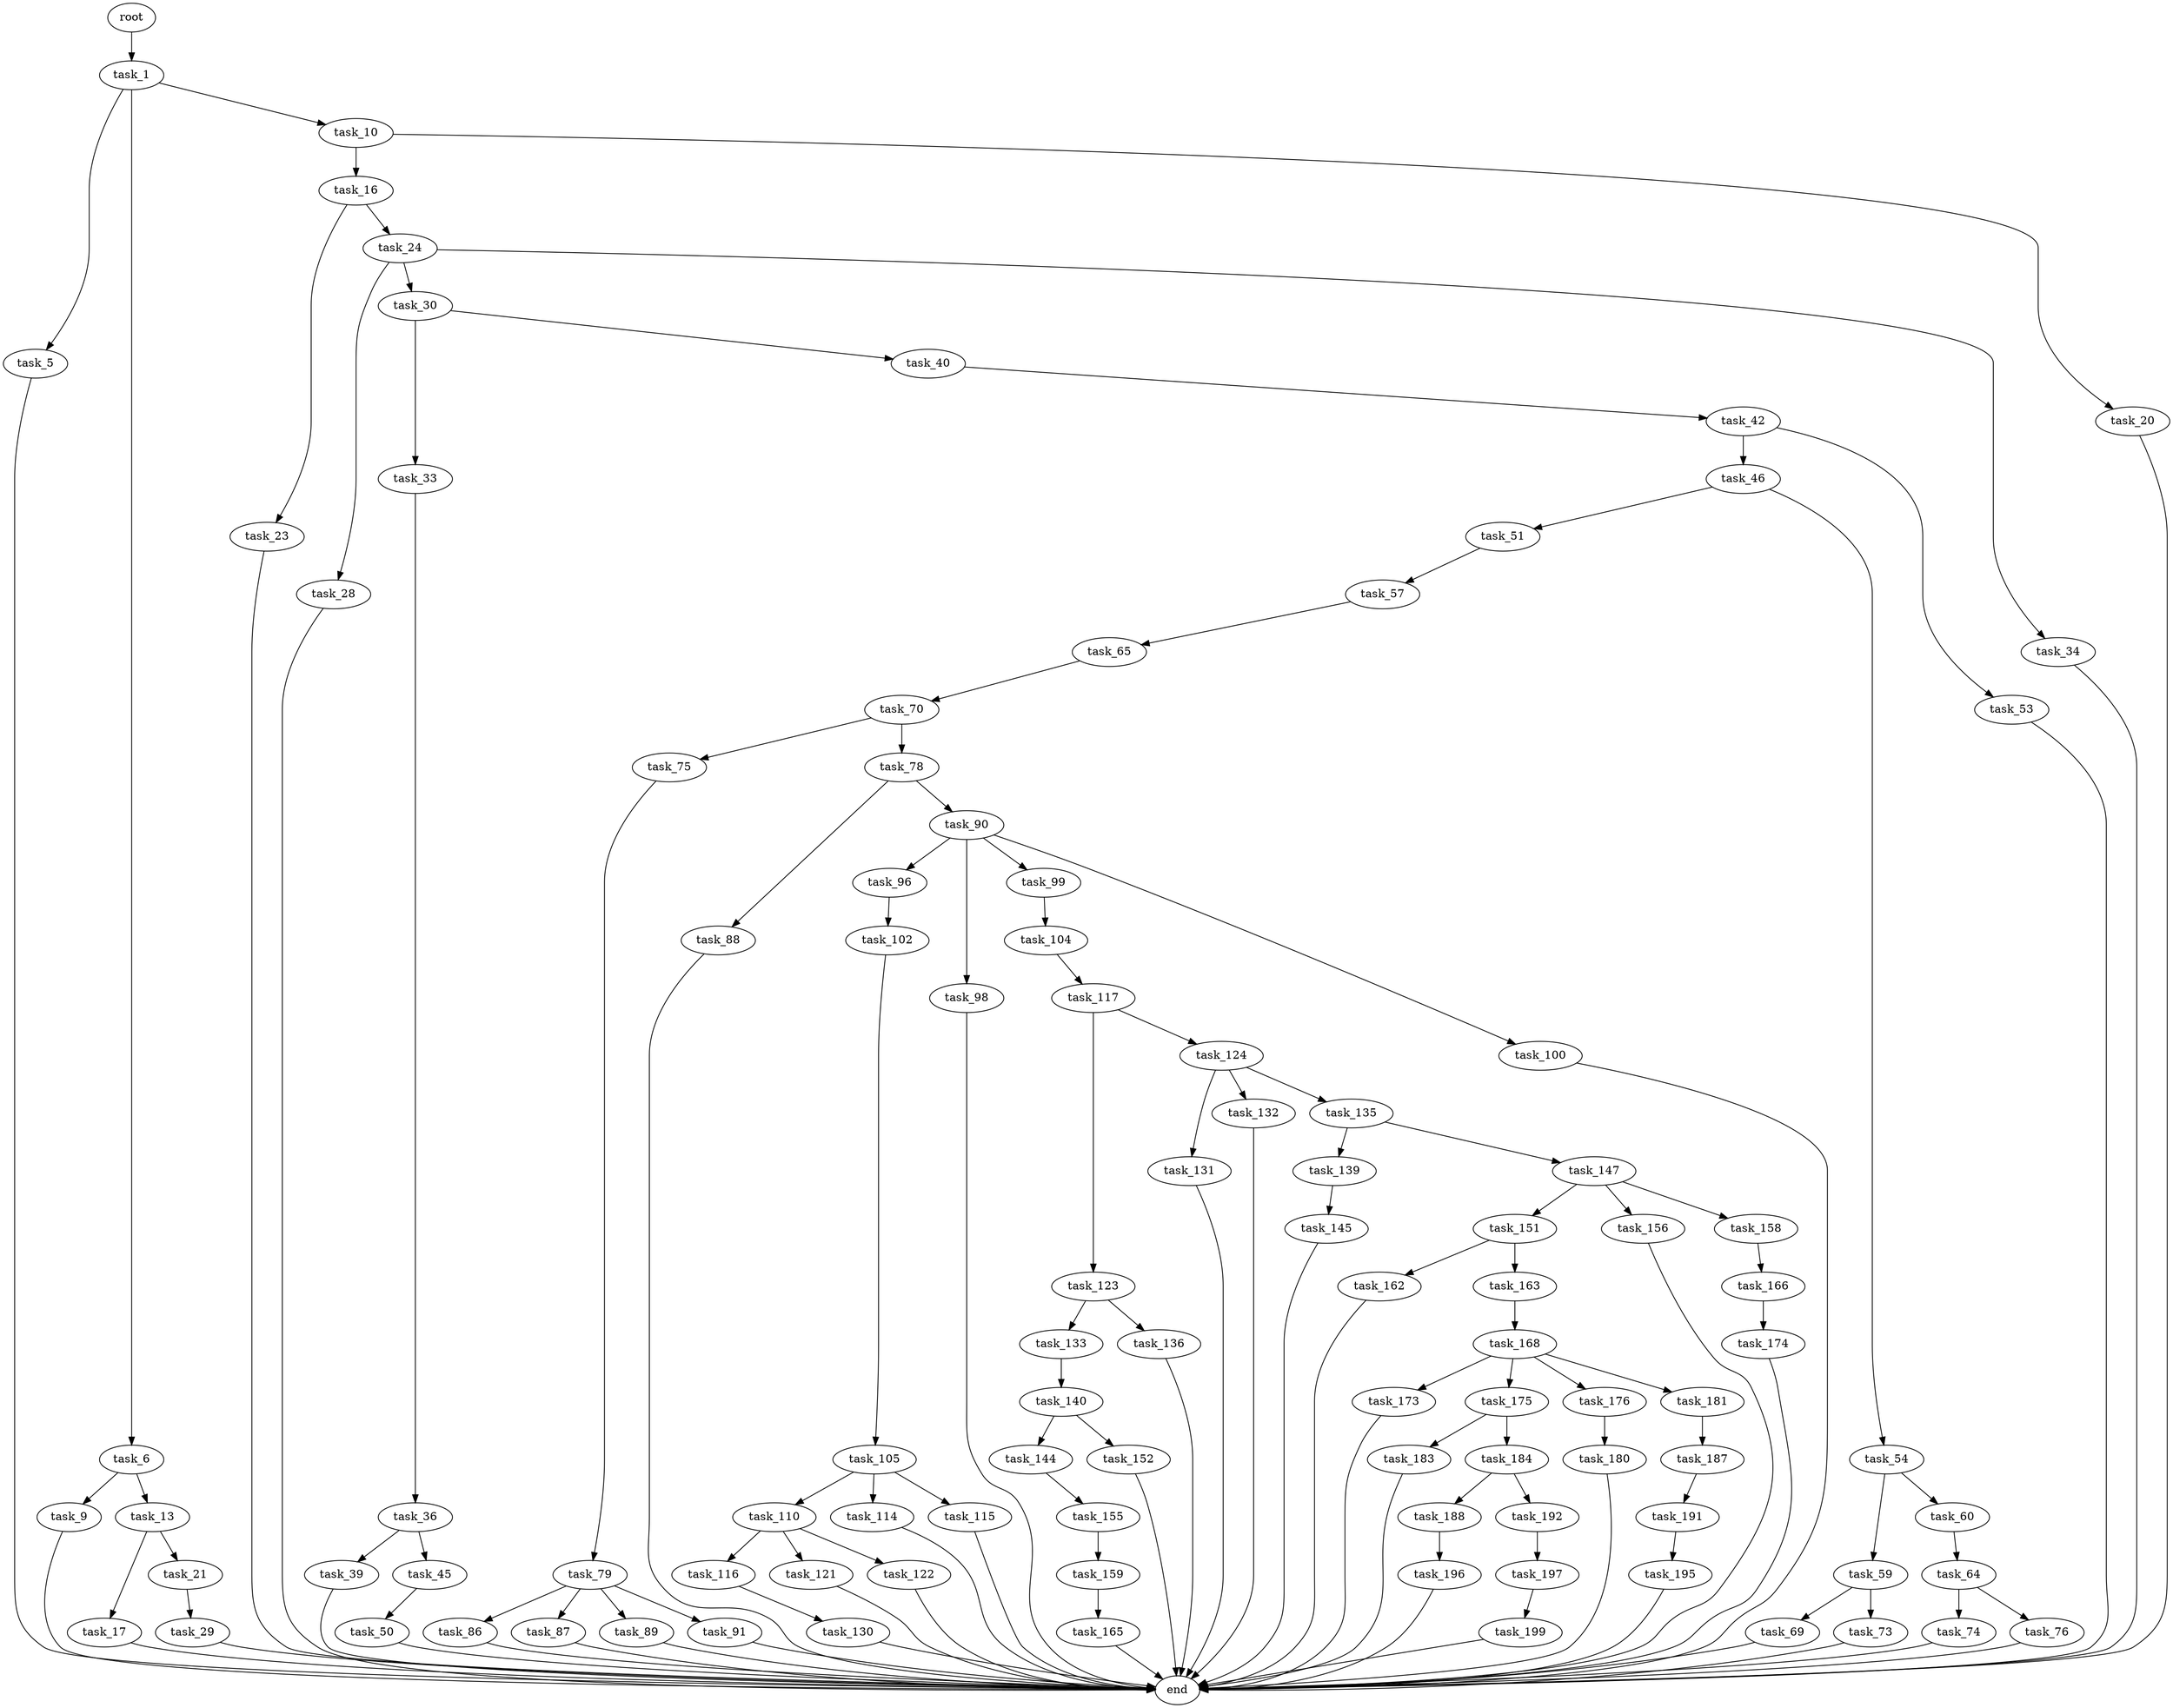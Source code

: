 digraph G {
  root [size="0.000000"];
  task_1 [size="390087668893.000000"];
  task_5 [size="549755813888.000000"];
  task_6 [size="10077107343.000000"];
  task_9 [size="14167787082.000000"];
  task_10 [size="470734110236.000000"];
  task_13 [size="25930917358.000000"];
  task_16 [size="368293445632.000000"];
  task_17 [size="2631716318.000000"];
  task_20 [size="25018847719.000000"];
  task_21 [size="2810613754.000000"];
  task_23 [size="1073741824000.000000"];
  task_24 [size="1073741824000.000000"];
  task_28 [size="368293445632.000000"];
  task_29 [size="231928233984.000000"];
  task_30 [size="634093023977.000000"];
  task_33 [size="1145087596.000000"];
  task_34 [size="17515527797.000000"];
  task_36 [size="12291715991.000000"];
  task_39 [size="1175442159.000000"];
  task_40 [size="28991029248.000000"];
  task_42 [size="16645319370.000000"];
  task_45 [size="122856774312.000000"];
  task_46 [size="20174265743.000000"];
  task_50 [size="8061739946.000000"];
  task_51 [size="368293445632.000000"];
  task_53 [size="398171397311.000000"];
  task_54 [size="4032447347.000000"];
  task_57 [size="7666189924.000000"];
  task_59 [size="368293445632.000000"];
  task_60 [size="265882770141.000000"];
  task_64 [size="1073741824000.000000"];
  task_65 [size="1005105651.000000"];
  task_69 [size="20592022456.000000"];
  task_70 [size="782757789696.000000"];
  task_73 [size="1073741824000.000000"];
  task_74 [size="134217728000.000000"];
  task_75 [size="20042059749.000000"];
  task_76 [size="1073741824000.000000"];
  task_78 [size="153490768079.000000"];
  task_79 [size="6976201489.000000"];
  task_86 [size="299575847.000000"];
  task_87 [size="433755591598.000000"];
  task_88 [size="68719476736.000000"];
  task_89 [size="25700815920.000000"];
  task_90 [size="651800232198.000000"];
  task_91 [size="134217728000.000000"];
  task_96 [size="7512333398.000000"];
  task_98 [size="231928233984.000000"];
  task_99 [size="5607809104.000000"];
  task_100 [size="782757789696.000000"];
  task_102 [size="27671581958.000000"];
  task_104 [size="4723554260.000000"];
  task_105 [size="286465427643.000000"];
  task_110 [size="323370856403.000000"];
  task_114 [size="68719476736.000000"];
  task_115 [size="622906390057.000000"];
  task_116 [size="647878011276.000000"];
  task_117 [size="1498609293.000000"];
  task_121 [size="2481569026.000000"];
  task_122 [size="8589934592.000000"];
  task_123 [size="8589934592.000000"];
  task_124 [size="423696589878.000000"];
  task_130 [size="28991029248.000000"];
  task_131 [size="408587760045.000000"];
  task_132 [size="134217728000.000000"];
  task_133 [size="159097952231.000000"];
  task_135 [size="54023721077.000000"];
  task_136 [size="134217728000.000000"];
  task_139 [size="9738498138.000000"];
  task_140 [size="2713257511.000000"];
  task_144 [size="107201851026.000000"];
  task_145 [size="96960204965.000000"];
  task_147 [size="134217728000.000000"];
  task_151 [size="231928233984.000000"];
  task_152 [size="450728172800.000000"];
  task_155 [size="317339713462.000000"];
  task_156 [size="134217728000.000000"];
  task_158 [size="504879859392.000000"];
  task_159 [size="487749522585.000000"];
  task_162 [size="492028359.000000"];
  task_163 [size="222662557438.000000"];
  task_165 [size="368293445632.000000"];
  task_166 [size="371739292758.000000"];
  task_168 [size="23017706683.000000"];
  task_173 [size="83516764349.000000"];
  task_174 [size="9466959953.000000"];
  task_175 [size="31298550601.000000"];
  task_176 [size="782757789696.000000"];
  task_180 [size="1073741824000.000000"];
  task_181 [size="85110521729.000000"];
  task_183 [size="462370492623.000000"];
  task_184 [size="4827247560.000000"];
  task_187 [size="782757789696.000000"];
  task_188 [size="252038960400.000000"];
  task_191 [size="443673525806.000000"];
  task_192 [size="21627686073.000000"];
  task_195 [size="368293445632.000000"];
  task_196 [size="782757789696.000000"];
  task_197 [size="231928233984.000000"];
  task_199 [size="1073741824000.000000"];
  end [size="0.000000"];

  root -> task_1 [size="1.000000"];
  task_1 -> task_5 [size="411041792.000000"];
  task_1 -> task_6 [size="411041792.000000"];
  task_1 -> task_10 [size="411041792.000000"];
  task_5 -> end [size="1.000000"];
  task_6 -> task_9 [size="411041792.000000"];
  task_6 -> task_13 [size="411041792.000000"];
  task_9 -> end [size="1.000000"];
  task_10 -> task_16 [size="679477248.000000"];
  task_10 -> task_20 [size="679477248.000000"];
  task_13 -> task_17 [size="536870912.000000"];
  task_13 -> task_21 [size="536870912.000000"];
  task_16 -> task_23 [size="411041792.000000"];
  task_16 -> task_24 [size="411041792.000000"];
  task_17 -> end [size="1.000000"];
  task_20 -> end [size="1.000000"];
  task_21 -> task_29 [size="134217728.000000"];
  task_23 -> end [size="1.000000"];
  task_24 -> task_28 [size="838860800.000000"];
  task_24 -> task_30 [size="838860800.000000"];
  task_24 -> task_34 [size="838860800.000000"];
  task_28 -> end [size="1.000000"];
  task_29 -> end [size="1.000000"];
  task_30 -> task_33 [size="411041792.000000"];
  task_30 -> task_40 [size="411041792.000000"];
  task_33 -> task_36 [size="75497472.000000"];
  task_34 -> end [size="1.000000"];
  task_36 -> task_39 [size="301989888.000000"];
  task_36 -> task_45 [size="301989888.000000"];
  task_39 -> end [size="1.000000"];
  task_40 -> task_42 [size="75497472.000000"];
  task_42 -> task_46 [size="301989888.000000"];
  task_42 -> task_53 [size="301989888.000000"];
  task_45 -> task_50 [size="411041792.000000"];
  task_46 -> task_51 [size="411041792.000000"];
  task_46 -> task_54 [size="411041792.000000"];
  task_50 -> end [size="1.000000"];
  task_51 -> task_57 [size="411041792.000000"];
  task_53 -> end [size="1.000000"];
  task_54 -> task_59 [size="134217728.000000"];
  task_54 -> task_60 [size="134217728.000000"];
  task_57 -> task_65 [size="134217728.000000"];
  task_59 -> task_69 [size="411041792.000000"];
  task_59 -> task_73 [size="411041792.000000"];
  task_60 -> task_64 [size="209715200.000000"];
  task_64 -> task_74 [size="838860800.000000"];
  task_64 -> task_76 [size="838860800.000000"];
  task_65 -> task_70 [size="33554432.000000"];
  task_69 -> end [size="1.000000"];
  task_70 -> task_75 [size="679477248.000000"];
  task_70 -> task_78 [size="679477248.000000"];
  task_73 -> end [size="1.000000"];
  task_74 -> end [size="1.000000"];
  task_75 -> task_79 [size="536870912.000000"];
  task_76 -> end [size="1.000000"];
  task_78 -> task_88 [size="301989888.000000"];
  task_78 -> task_90 [size="301989888.000000"];
  task_79 -> task_86 [size="679477248.000000"];
  task_79 -> task_87 [size="679477248.000000"];
  task_79 -> task_89 [size="679477248.000000"];
  task_79 -> task_91 [size="679477248.000000"];
  task_86 -> end [size="1.000000"];
  task_87 -> end [size="1.000000"];
  task_88 -> end [size="1.000000"];
  task_89 -> end [size="1.000000"];
  task_90 -> task_96 [size="838860800.000000"];
  task_90 -> task_98 [size="838860800.000000"];
  task_90 -> task_99 [size="838860800.000000"];
  task_90 -> task_100 [size="838860800.000000"];
  task_91 -> end [size="1.000000"];
  task_96 -> task_102 [size="209715200.000000"];
  task_98 -> end [size="1.000000"];
  task_99 -> task_104 [size="209715200.000000"];
  task_100 -> end [size="1.000000"];
  task_102 -> task_105 [size="679477248.000000"];
  task_104 -> task_117 [size="411041792.000000"];
  task_105 -> task_110 [size="301989888.000000"];
  task_105 -> task_114 [size="301989888.000000"];
  task_105 -> task_115 [size="301989888.000000"];
  task_110 -> task_116 [size="838860800.000000"];
  task_110 -> task_121 [size="838860800.000000"];
  task_110 -> task_122 [size="838860800.000000"];
  task_114 -> end [size="1.000000"];
  task_115 -> end [size="1.000000"];
  task_116 -> task_130 [size="536870912.000000"];
  task_117 -> task_123 [size="75497472.000000"];
  task_117 -> task_124 [size="75497472.000000"];
  task_121 -> end [size="1.000000"];
  task_122 -> end [size="1.000000"];
  task_123 -> task_133 [size="33554432.000000"];
  task_123 -> task_136 [size="33554432.000000"];
  task_124 -> task_131 [size="411041792.000000"];
  task_124 -> task_132 [size="411041792.000000"];
  task_124 -> task_135 [size="411041792.000000"];
  task_130 -> end [size="1.000000"];
  task_131 -> end [size="1.000000"];
  task_132 -> end [size="1.000000"];
  task_133 -> task_140 [size="301989888.000000"];
  task_135 -> task_139 [size="75497472.000000"];
  task_135 -> task_147 [size="75497472.000000"];
  task_136 -> end [size="1.000000"];
  task_139 -> task_145 [size="679477248.000000"];
  task_140 -> task_144 [size="75497472.000000"];
  task_140 -> task_152 [size="75497472.000000"];
  task_144 -> task_155 [size="209715200.000000"];
  task_145 -> end [size="1.000000"];
  task_147 -> task_151 [size="209715200.000000"];
  task_147 -> task_156 [size="209715200.000000"];
  task_147 -> task_158 [size="209715200.000000"];
  task_151 -> task_162 [size="301989888.000000"];
  task_151 -> task_163 [size="301989888.000000"];
  task_152 -> end [size="1.000000"];
  task_155 -> task_159 [size="209715200.000000"];
  task_156 -> end [size="1.000000"];
  task_158 -> task_166 [size="411041792.000000"];
  task_159 -> task_165 [size="411041792.000000"];
  task_162 -> end [size="1.000000"];
  task_163 -> task_168 [size="536870912.000000"];
  task_165 -> end [size="1.000000"];
  task_166 -> task_174 [size="679477248.000000"];
  task_168 -> task_173 [size="411041792.000000"];
  task_168 -> task_175 [size="411041792.000000"];
  task_168 -> task_176 [size="411041792.000000"];
  task_168 -> task_181 [size="411041792.000000"];
  task_173 -> end [size="1.000000"];
  task_174 -> end [size="1.000000"];
  task_175 -> task_183 [size="134217728.000000"];
  task_175 -> task_184 [size="134217728.000000"];
  task_176 -> task_180 [size="679477248.000000"];
  task_180 -> end [size="1.000000"];
  task_181 -> task_187 [size="134217728.000000"];
  task_183 -> end [size="1.000000"];
  task_184 -> task_188 [size="209715200.000000"];
  task_184 -> task_192 [size="209715200.000000"];
  task_187 -> task_191 [size="679477248.000000"];
  task_188 -> task_196 [size="209715200.000000"];
  task_191 -> task_195 [size="536870912.000000"];
  task_192 -> task_197 [size="679477248.000000"];
  task_195 -> end [size="1.000000"];
  task_196 -> end [size="1.000000"];
  task_197 -> task_199 [size="301989888.000000"];
  task_199 -> end [size="1.000000"];
}
